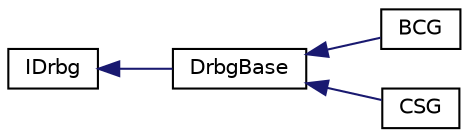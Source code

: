 digraph "Graphical Class Hierarchy"
{
 // LATEX_PDF_SIZE
  edge [fontname="Helvetica",fontsize="10",labelfontname="Helvetica",labelfontsize="10"];
  node [fontname="Helvetica",fontsize="10",shape=record];
  rankdir="LR";
  Node0 [label="IDrbg",height=0.2,width=0.4,color="black", fillcolor="white", style="filled",URL="$class_i_drbg.html",tooltip="The DRBG virtual interface class."];
  Node0 -> Node1 [dir="back",color="midnightblue",fontsize="10",style="solid",fontname="Helvetica"];
  Node1 [label="DrbgBase",height=0.2,width=0.4,color="black", fillcolor="white", style="filled",URL="$class_drbg_base.html",tooltip="The KDF base class; this is not an operable class"];
  Node1 -> Node2 [dir="back",color="midnightblue",fontsize="10",style="solid",fontname="Helvetica"];
  Node2 [label="BCG",height=0.2,width=0.4,color="black", fillcolor="white", style="filled",URL="$class_b_c_g.html",tooltip="An implementation of a Block cipher Counter mode Generator DRBG: BCG"];
  Node1 -> Node3 [dir="back",color="midnightblue",fontsize="10",style="solid",fontname="Helvetica"];
  Node3 [label="CSG",height=0.2,width=0.4,color="black", fillcolor="white", style="filled",URL="$class_c_s_g.html",tooltip="An implementation of an cSHAKE Generator DRBG: CSG"];
}
